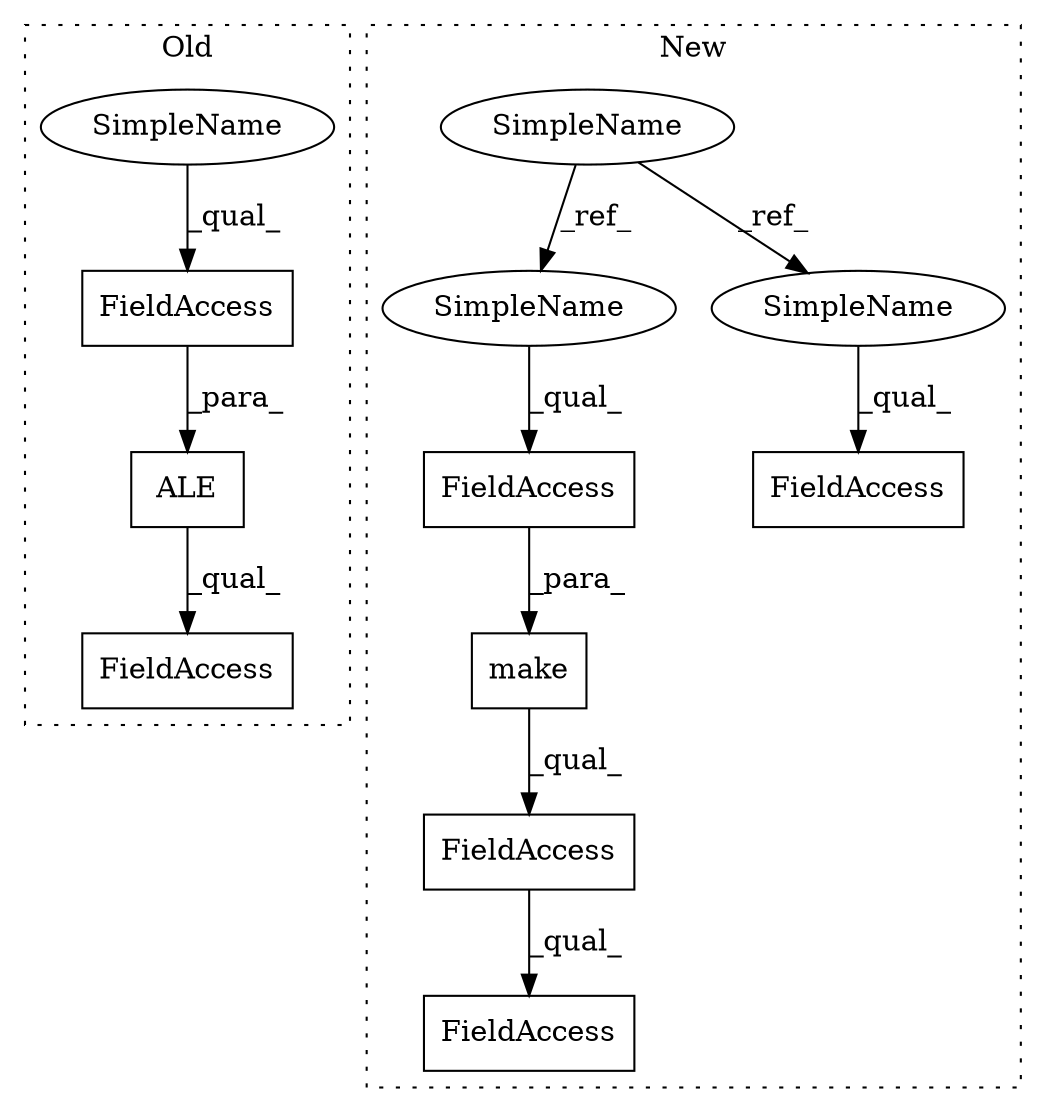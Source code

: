 digraph G {
subgraph cluster0 {
1 [label="ALE" a="32" s="2893,2929" l="4,1" shape="box"];
3 [label="FieldAccess" a="22" s="2897" l="8" shape="box"];
5 [label="FieldAccess" a="22" s="3061" l="21" shape="box"];
12 [label="SimpleName" a="42" s="2897" l="4" shape="ellipse"];
label = "Old";
style="dotted";
}
subgraph cluster1 {
2 [label="make" a="32" s="2946,2959" l="5,1" shape="box"];
4 [label="FieldAccess" a="22" s="3173" l="16" shape="box"];
6 [label="FieldAccess" a="22" s="2951" l="8" shape="box"];
7 [label="FieldAccess" a="22" s="3173" l="18" shape="box"];
8 [label="SimpleName" a="42" s="2588" l="4" shape="ellipse"];
9 [label="FieldAccess" a="22" s="3053" l="8" shape="box"];
10 [label="SimpleName" a="42" s="2951" l="4" shape="ellipse"];
11 [label="SimpleName" a="42" s="3053" l="4" shape="ellipse"];
label = "New";
style="dotted";
}
1 -> 5 [label="_qual_"];
2 -> 4 [label="_qual_"];
3 -> 1 [label="_para_"];
4 -> 7 [label="_qual_"];
6 -> 2 [label="_para_"];
8 -> 10 [label="_ref_"];
8 -> 11 [label="_ref_"];
10 -> 6 [label="_qual_"];
11 -> 9 [label="_qual_"];
12 -> 3 [label="_qual_"];
}